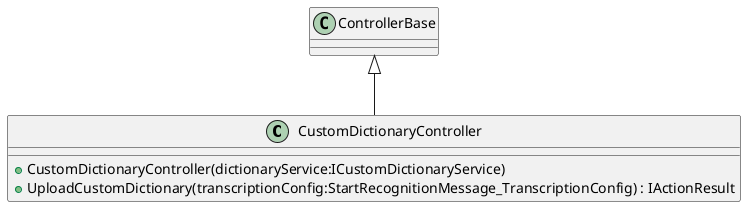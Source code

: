 @startuml
class CustomDictionaryController {
    + CustomDictionaryController(dictionaryService:ICustomDictionaryService)
    + UploadCustomDictionary(transcriptionConfig:StartRecognitionMessage_TranscriptionConfig) : IActionResult
}
ControllerBase <|-- CustomDictionaryController
@enduml
